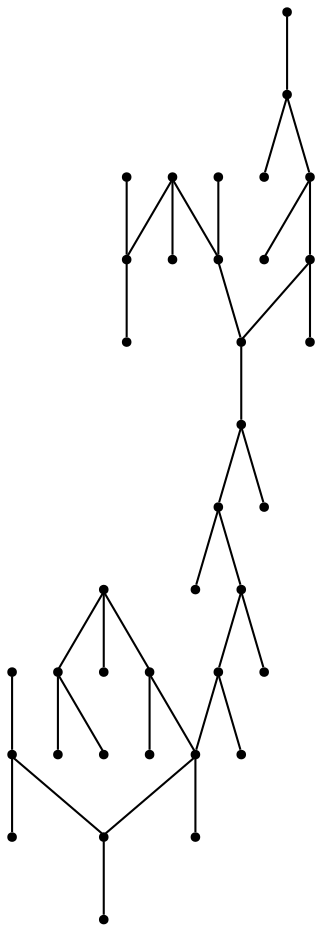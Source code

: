 graph {
  node [shape=point,comment="{\"directed\":false,\"doi\":\"10.1007/3-540-46648-7_38\",\"figure\":\"? (2)\"}"]

  v0 [pos="1556.9446142694105,367.22493927177925"]
  v1 [pos="1562.1952476589665,554.5070031521814"]
  v2 [pos="1472.184003493004,405.23144915648845"]
  v3 [pos="1472.1840034930037,272.9588417823178"]
  v4 [pos="1472.4340563637809,516.5005250620525"]
  v5 [pos="1472.4340563637809,649.0231332202632"]
  v6 [pos="1453.4316914268325,415.2331974254216"]
  v7 [pos="1453.4316914268327,272.9588417823178"]
  v8 [pos="1454.4317757374706,506.4987132039589"]
  v9 [pos="1453.4316914268327,649.0231332202632"]
  v10 [pos="1388.173519535811,498.4974163314689"]
  v11 [pos="1388.173519535811,649.0231332202632"]
  v12 [pos="1350.9188528948928,440.9875704498746"]
  v13 [pos="1368.9210699349678,272.9588417823178"]
  v14 [pos="1322.165252618693,450.9892551296474"]
  v15 [pos="1322.165252618693,649.0231332202632"]
  v16 [pos="1303.9129827078411,461.2410359772008"]
  v17 [pos="1303.1628876817447,649.0231332202632"]
  v18 [pos="1285.160638848552,460.2409056627198"]
  v19 [pos="1284.4105438224558,649.0231332202632"]
  v20 [pos="1266.4082949892631,450.9892551296474"]
  v21 [pos="1265.4081788855074,649.0231332202632"]
  v22 [pos="1238.4047897391597,440.9875704498746"]
  v23 [pos="1199.8999541237085,498.2473837528487"]
  v24 [pos="1218.4022769053379,423.2345578870719"]
  v25 [pos="1218.4022769053379,272.9588417823178"]
  v26 [pos="1199.8999541237085,649.0231332202632"]
  v27 [pos="1133.1416557667299,508.2490048434611"]
  v28 [pos="1134.141740077368,413.9829073539996"]
  v29 [pos="1133.8917189997082,272.9588417823177"]
  v30 [pos="1134.141740077368,649.0231332202632"]
  v31 [pos="1114.3892483212055,516.2504924834321"]
  v32 [pos="1115.1393751404196,404.98141657786823"]
  v33 [pos="1115.1393751404196,272.9588417823177"]
  v34 [pos="1115.1393751404196,649.0231332202632"]
  v35 [pos="1030.1287432863533,555.257100888042"]
  v36 [pos="1030.1287432863533,367.22493927177925"]

  v0 -- v2 [id="-1",pos="1556.9446142694105,367.22493927177925 1519.1898736800556,367.22497106635956 1519.1898736800556,367.22497106635956 1519.1898736800556,367.22497106635956 1482.185228116797,404.23131884200745 1482.185228116797,404.23131884200745 1482.185228116797,404.23131884200745 1472.184003493004,405.23144915648845 1472.184003493004,405.23144915648845 1472.184003493004,405.23144915648845"]
  v35 -- v31 [id="-2",pos="1030.1287432863533,555.257100888042 1068.1335367464853,555.257100888042 1068.1335367464853,555.257100888042 1068.1335367464853,555.257100888042 1106.1382666203822,517.2506227979131 1106.1382666203822,517.2506227979131 1106.1382666203822,517.2506227979131 1114.3892483212055,516.2504924834321 1114.3892483212055,516.2504924834321 1114.3892483212055,516.2504924834321"]
  v36 -- v32 [id="-4",pos="1030.1287432863533,367.22493927177925 1068.1335367464853,367.22497106635956 1068.1335367464853,367.22497106635956 1068.1335367464853,367.22497106635956 1106.1382666203822,404.23131884200745 1106.1382666203822,404.23131884200745 1106.1382666203822,404.23131884200745 1115.1393751404196,404.98141657786823 1115.1393751404196,404.98141657786823 1115.1393751404196,404.98141657786823"]
  v31 -- v34 [id="-5",pos="1114.3892483212055,516.2504924834321 1115.1393751404196,649.0231332202632 1115.1393751404196,649.0231332202632 1115.1393751404196,649.0231332202632"]
  v32 -- v28 [id="-7",pos="1115.1393751404196,404.98141657786823 1124.1405472466924,414.23287634345945 1124.1405472466924,414.23287634345945 1124.1405472466924,414.23287634345945 1134.141740077368,413.9829073539996 1134.141740077368,413.9829073539996 1134.141740077368,413.9829073539996"]
  v27 -- v31 [id="-9",pos="1133.1416557667299,508.2490048434611 1124.1405472466924,508.2489412543007 1124.1405472466924,508.2489412543007 1124.1405472466924,508.2489412543007 1114.3892483212055,516.2504924834321 1114.3892483212055,516.2504924834321 1114.3892483212055,516.2504924834321"]
  v27 -- v23 [id="-10",pos="1133.1416557667299,508.2490048434611 1143.1429121836406,498.2473837528487 1143.1429121836406,498.2473837528487 1143.1429121836406,498.2473837528487 1199.8999541237085,498.2473837528487 1199.8999541237085,498.2473837528487 1199.8999541237085,498.2473837528487"]
  v28 -- v24 [id="-12",pos="1134.141740077368,413.9829073539996 1143.1429121836406,423.2345578870719 1143.1429121836406,423.2345578870719 1143.1429121836406,423.2345578870719 1218.4022769053379,423.2345578870719 1218.4022769053379,423.2345578870719 1218.4022769053379,423.2345578870719"]
  v28 -- v29 [id="-13",pos="1134.141740077368,413.9829073539996 1133.8917189997082,272.9588417823177 1133.8917189997082,272.9588417823177 1133.8917189997082,272.9588417823177"]
  v26 -- v23 [id="-16",pos="1199.8999541237085,649.0231332202632 1199.8999541237085,498.2473837528487 1199.8999541237085,498.2473837528487 1199.8999541237085,498.2473837528487"]
  v27 -- v30 [id="-17",pos="1133.1416557667299,508.2490048434611 1134.141740077368,649.0231332202632 1134.141740077368,649.0231332202632 1134.141740077368,649.0231332202632"]
  v24 -- v22 [id="-18",pos="1218.4022769053379,423.2345578870719 1238.4047897391597,440.9875704498746 1238.4047897391597,440.9875704498746 1238.4047897391597,440.9875704498746"]
  v24 -- v25 [id="-19",pos="1218.4022769053379,423.2345578870719 1218.4022769053379,272.9588417823178 1218.4022769053379,272.9588417823178 1218.4022769053379,272.9588417823178"]
  v23 -- v22 [id="-21",pos="1199.8999541237085,498.2473837528487 1237.1546525577444,461.2410359772008 1237.1546525577444,461.2410359772008 1237.1546525577444,461.2410359772008 1238.4047897391597,440.9875704498746 1238.4047897391597,440.9875704498746 1238.4047897391597,440.9875704498746"]
  v22 -- v20 [id="-23",pos="1238.4047897391597,440.9875704498746 1256.1570174946928,442.23779693213635 1256.1570174946928,442.23779693213635 1256.1570174946928,442.23779693213635 1266.4082949892631,450.9892551296474 1266.4082949892631,450.9892551296474 1266.4082949892631,450.9892551296474"]
  v20 -- v18 [id="-25",pos="1266.4082949892631,450.9892551296474 1275.1593824316412,451.2392241191073 1275.1593824316412,451.2392241191073 1275.1593824316412,451.2392241191073 1285.160638848552,460.2409056627198 1285.160638848552,460.2409056627198 1285.160638848552,460.2409056627198"]
  v20 -- v21 [id="-26",pos="1266.4082949892631,450.9892551296474 1265.4081788855074,649.0231332202632 1265.4081788855074,649.0231332202632 1265.4081788855074,649.0231332202632"]
  v18 -- v19 [id="-28",pos="1285.160638848552,460.2409056627198 1284.4105438224558,649.0231332202632 1284.4105438224558,649.0231332202632 1284.4105438224558,649.0231332202632"]
  v18 -- v16 [id="-29",pos="1285.160638848552,460.2409056627198 1303.9129827078411,461.2410359772008 1303.9129827078411,461.2410359772008 1303.9129827078411,461.2410359772008"]
  v16 -- v17 [id="-30",pos="1303.9129827078411,461.2410359772008 1303.1628876817447,649.0231332202632 1303.1628876817447,649.0231332202632 1303.1628876817447,649.0231332202632"]
  v16 -- v14 [id="-31",pos="1303.9129827078411,461.2410359772008 1312.1640279949,451.2392241191073 1312.1640279949,451.2392241191073 1312.1640279949,451.2392241191073 1322.165252618693,450.9892551296474 1322.165252618693,450.9892551296474 1322.165252618693,450.9892551296474"]
  v14 -- v12 [id="-33",pos="1322.165252618693,450.9892551296474 1331.1663929318481,442.23779693213635 1331.1663929318481,442.23779693213635 1331.1663929318481,442.23779693213635 1350.9188528948928,440.9875704498746 1350.9188528948928,440.9875704498746 1350.9188528948928,440.9875704498746"]
  v14 -- v15 [id="-34",pos="1322.165252618693,450.9892551296474 1322.165252618693,649.0231332202632 1322.165252618693,649.0231332202632 1322.165252618693,649.0231332202632"]
  v10 -- v12 [id="-36",pos="1388.173519535811,498.4974163314689 1350.1687578687965,461.2410359772008 1350.1687578687965,461.2410359772008 1350.1687578687965,461.2410359772008 1350.9188528948928,440.9875704498746 1350.9188528948928,440.9875704498746 1350.9188528948928,440.9875704498746"]
  v12 -- v13 [id="-38",pos="1350.9188528948928,440.9875704498746 1369.171122805745,423.2345578870719 1369.171122805745,423.2345578870719 1369.171122805745,423.2345578870719 1368.9210699349678,272.9588417823178 1368.9210699349678,272.9588417823178 1368.9210699349678,272.9588417823178"]
  v12 -- v6 [id="-39",pos="1350.9188528948928,440.9875704498746 1369.171122805745,423.2345578870719 1369.171122805745,423.2345578870719 1369.171122805745,423.2345578870719 1444.1804982429003,423.2345578870719 1444.1804982429003,423.2345578870719 1444.1804982429003,423.2345578870719 1453.4316914268325,415.2331974254216 1453.4316914268325,415.2331974254216 1453.4316914268325,415.2331974254216"]
  v10 -- v11 [id="-40",pos="1388.173519535811,498.4974163314689 1388.173519535811,649.0231332202632 1388.173519535811,649.0231332202632 1388.173519535811,649.0231332202632"]
  v8 -- v10 [id="-42",pos="1454.4317757374706,506.4987132039589 1444.1804982429003,498.2473837528487 1444.1804982429003,498.2473837528487 1444.1804982429003,498.2473837528487 1388.173519535811,498.4974163314689 1388.173519535811,498.4974163314689 1388.173519535811,498.4974163314689"]
  v8 -- v9 [id="-44",pos="1454.4317757374706,506.4987132039589 1453.4316914268327,649.0231332202632 1453.4316914268327,649.0231332202632 1453.4316914268327,649.0231332202632"]
  v8 -- v4 [id="-45",pos="1454.4317757374706,506.4987132039589 1463.1828631798487,508.2489412543007 1463.1828631798487,508.2489412543007 1463.1828631798487,508.2489412543007 1472.4340563637809,516.5005250620525 1472.4340563637809,516.5005250620525 1472.4340563637809,516.5005250620525"]
  v6 -- v7 [id="-47",pos="1453.4316914268325,415.2331974254216 1453.4316914268327,272.9588417823178 1453.4316914268327,272.9588417823178 1453.4316914268327,272.9588417823178"]
  v2 -- v6 [id="-49",pos="1472.184003493004,405.23144915648845 1463.1828631798487,414.23287634345945 1463.1828631798487,414.23287634345945 1463.1828631798487,414.23287634345945 1453.4316914268325,415.2331974254216 1453.4316914268325,415.2331974254216 1453.4316914268325,415.2331974254216"]
  v4 -- v5 [id="-51",pos="1472.4340563637809,516.5005250620525 1472.4340563637809,649.0231332202632 1472.4340563637809,649.0231332202632 1472.4340563637809,649.0231332202632"]
  v2 -- v3 [id="-53",pos="1472.184003493004,405.23144915648845 1472.1840034930037,272.9588417823178 1472.1840034930037,272.9588417823178 1472.1840034930037,272.9588417823178"]
  v4 -- v1 [id="-54",pos="1472.4340563637809,516.5005250620525 1482.185228116797,517.2506227979131 1482.185228116797,517.2506227979131 1482.185228116797,517.2506227979131 1519.1898736800556,555.257100888042 1519.1898736800556,555.257100888042 1519.1898736800556,555.257100888042 1562.1952476589665,554.5070031521814 1562.1952476589665,554.5070031521814 1562.1952476589665,554.5070031521814"]
  v32 -- v33 [id="-55",pos="1115.1393751404196,404.98141657786823 1115.1393751404196,272.9588417823177 1115.1393751404196,272.9588417823177 1115.1393751404196,272.9588417823177"]
}